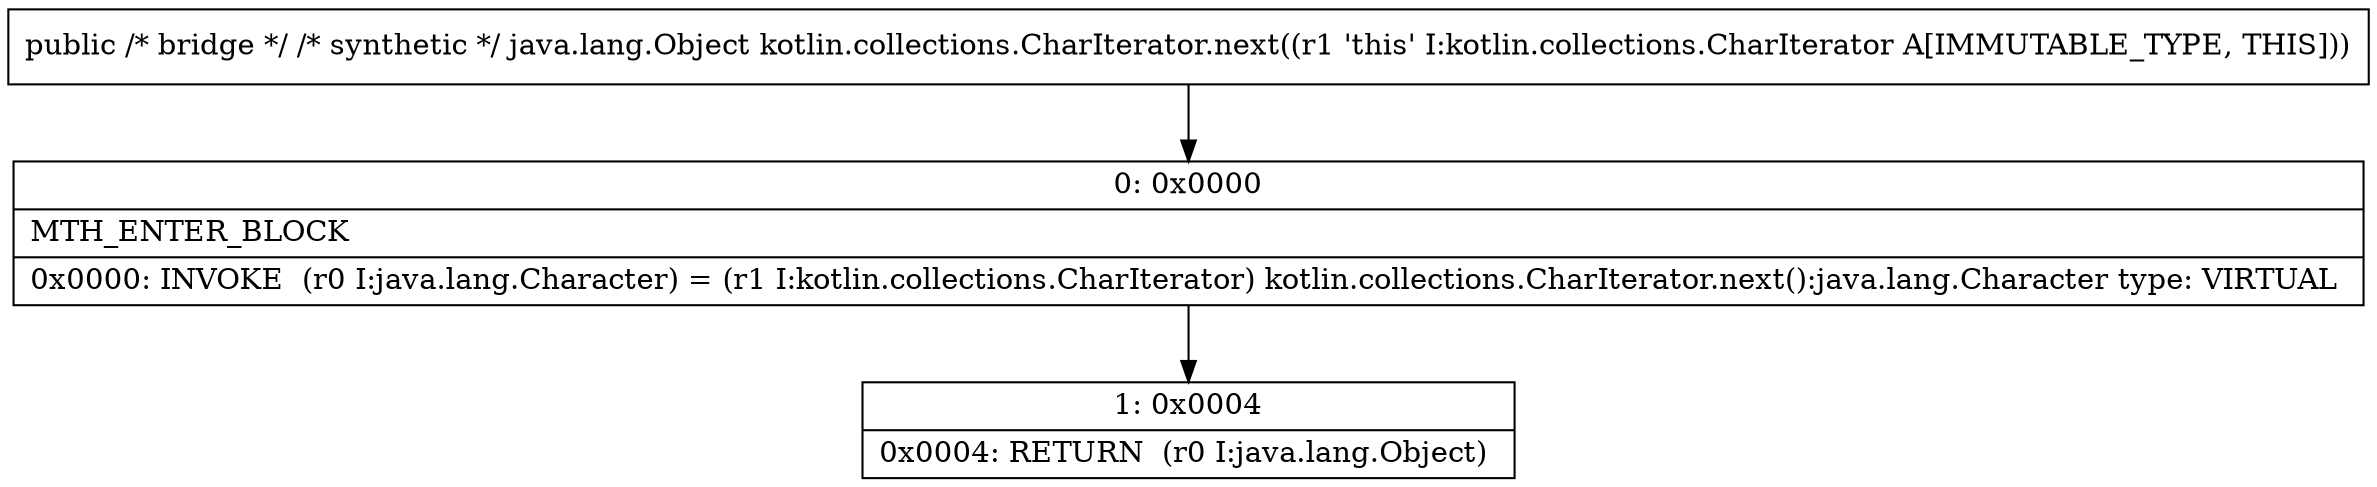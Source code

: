 digraph "CFG forkotlin.collections.CharIterator.next()Ljava\/lang\/Object;" {
Node_0 [shape=record,label="{0\:\ 0x0000|MTH_ENTER_BLOCK\l|0x0000: INVOKE  (r0 I:java.lang.Character) = (r1 I:kotlin.collections.CharIterator) kotlin.collections.CharIterator.next():java.lang.Character type: VIRTUAL \l}"];
Node_1 [shape=record,label="{1\:\ 0x0004|0x0004: RETURN  (r0 I:java.lang.Object) \l}"];
MethodNode[shape=record,label="{public \/* bridge *\/ \/* synthetic *\/ java.lang.Object kotlin.collections.CharIterator.next((r1 'this' I:kotlin.collections.CharIterator A[IMMUTABLE_TYPE, THIS])) }"];
MethodNode -> Node_0;
Node_0 -> Node_1;
}

